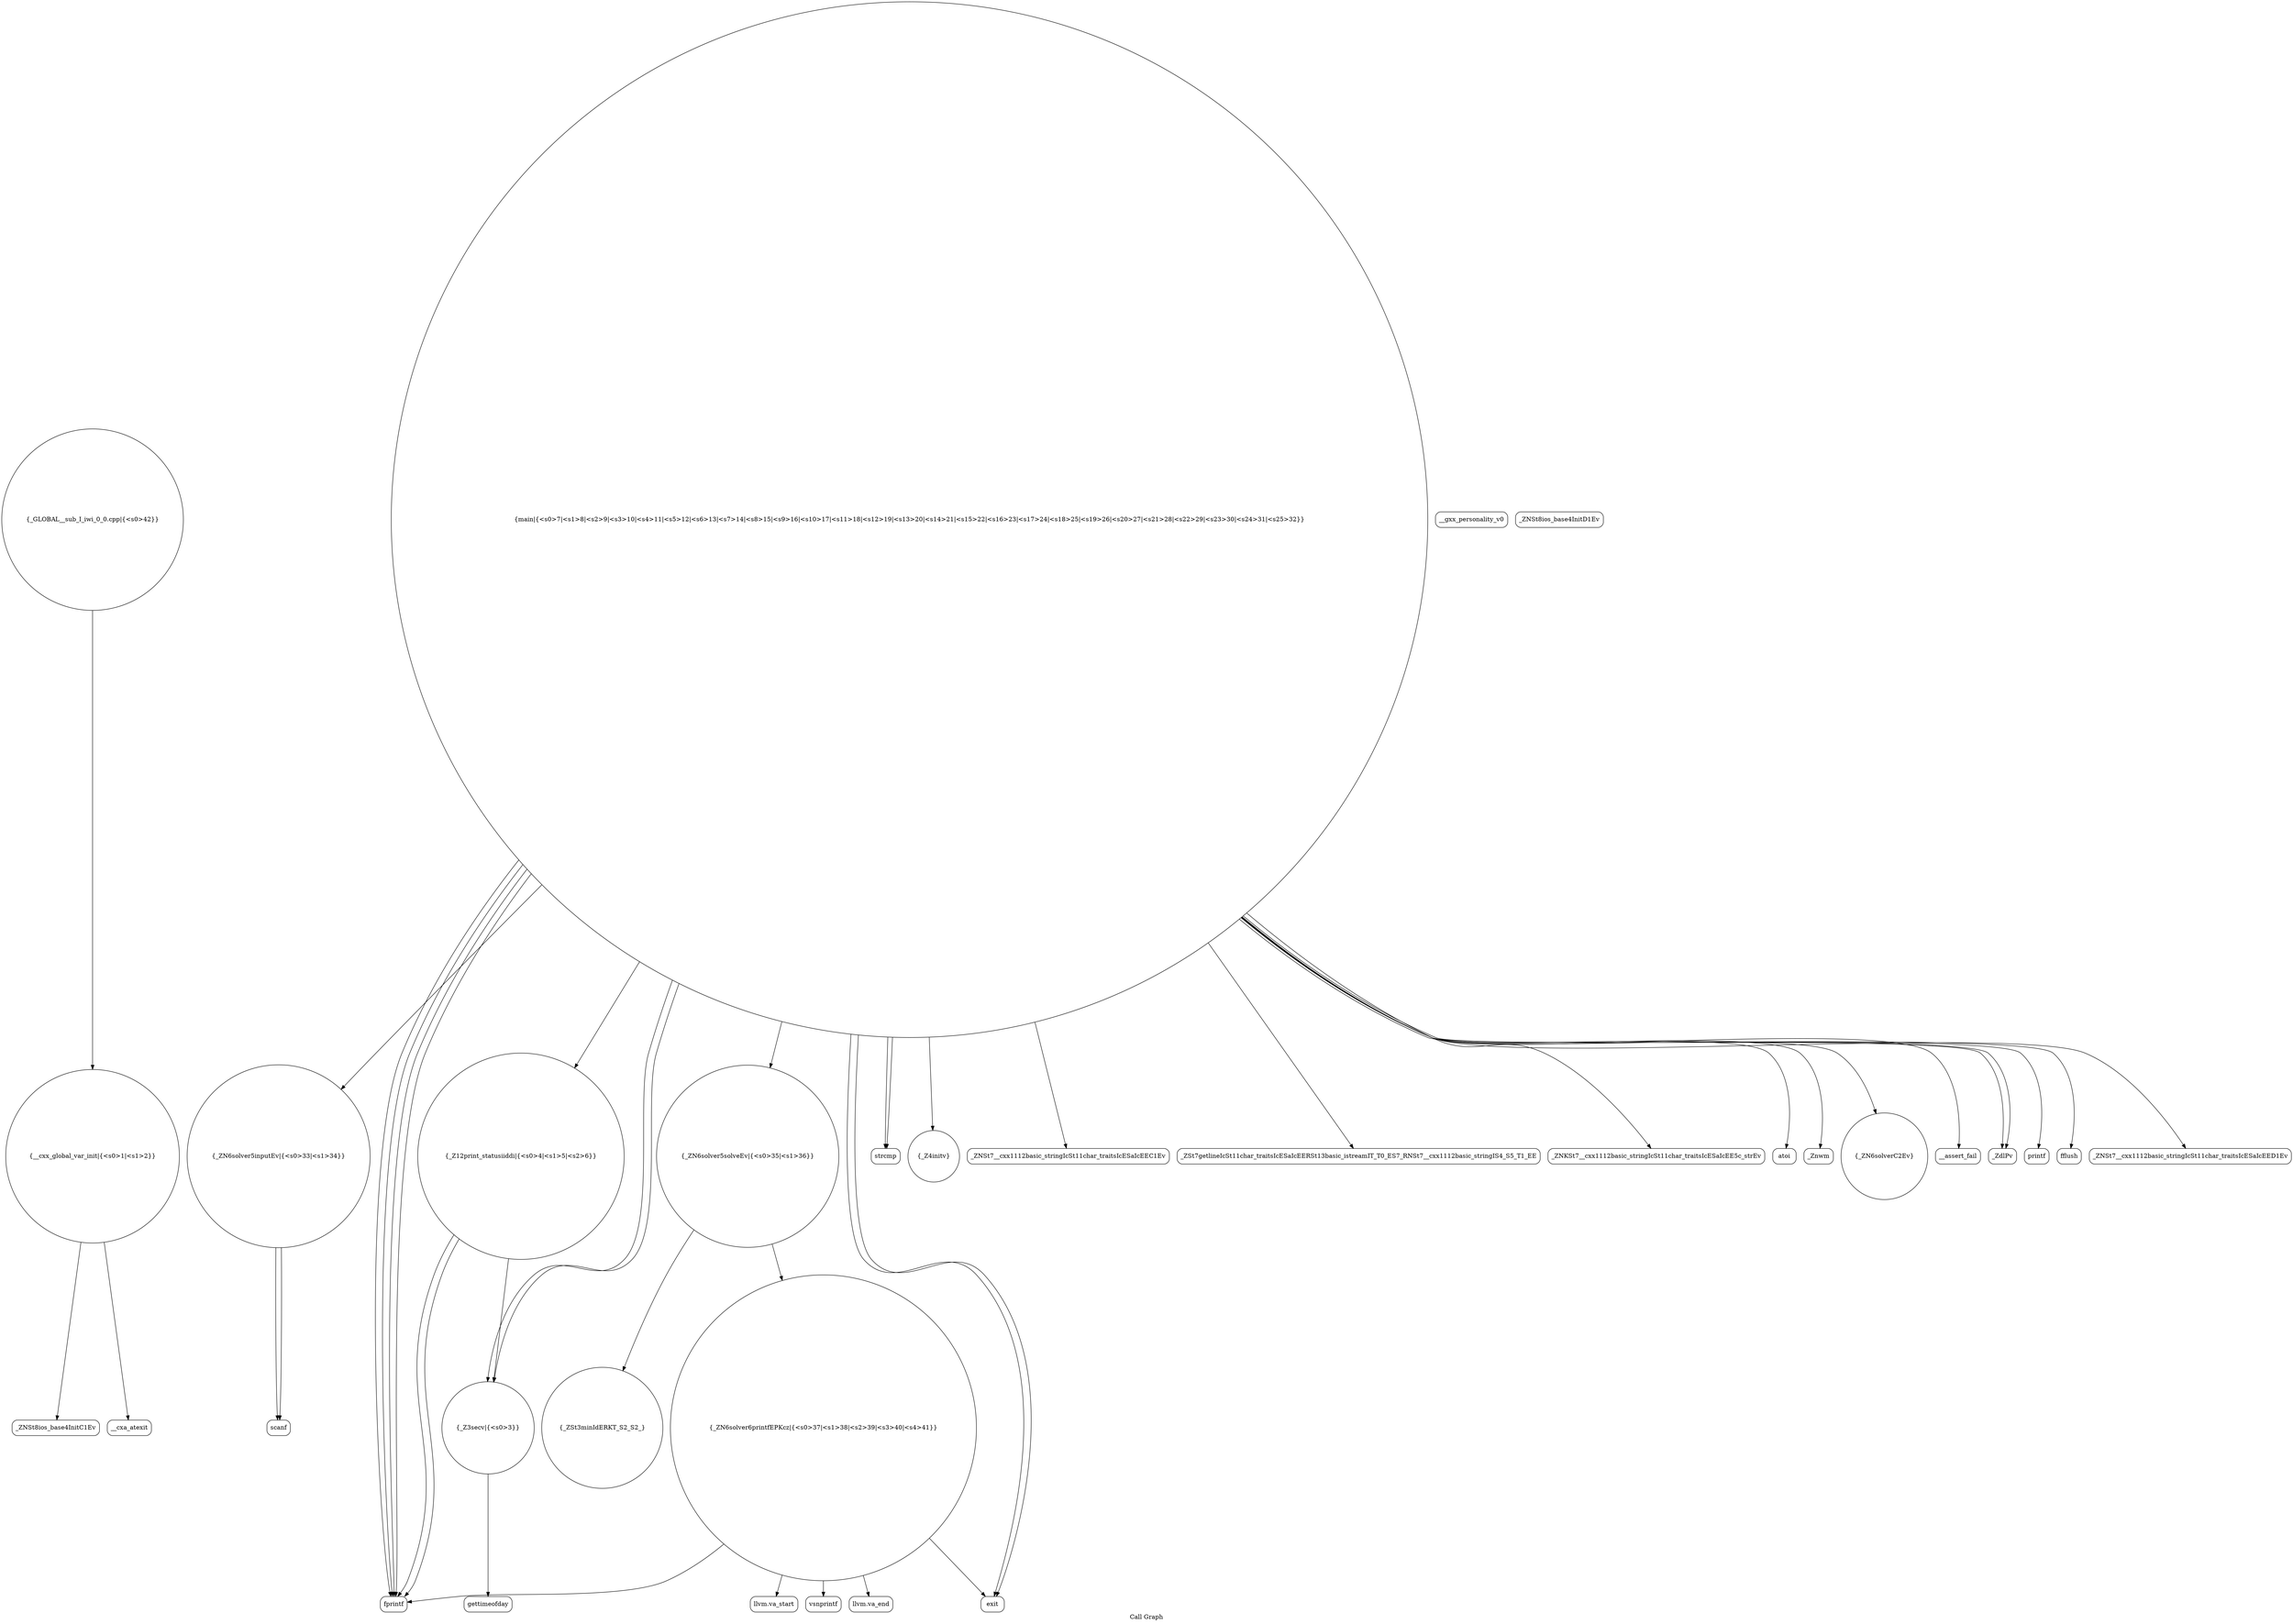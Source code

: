 digraph "Call Graph" {
	label="Call Graph";

	Node0x5597b0aa24b0 [shape=record,shape=circle,label="{__cxx_global_var_init|{<s0>1|<s1>2}}"];
	Node0x5597b0aa24b0:s0 -> Node0x5597b0aa2530[color=black];
	Node0x5597b0aa24b0:s1 -> Node0x5597b0b31b50[color=black];
	Node0x5597b0b326d0 [shape=record,shape=Mrecord,label="{scanf}"];
	Node0x5597b0b31d50 [shape=record,shape=circle,label="{_Z12print_statusiiddi|{<s0>4|<s1>5|<s2>6}}"];
	Node0x5597b0b31d50:s0 -> Node0x5597b0b31dd0[color=black];
	Node0x5597b0b31d50:s1 -> Node0x5597b0b31c50[color=black];
	Node0x5597b0b31d50:s2 -> Node0x5597b0b31dd0[color=black];
	Node0x5597b0b320d0 [shape=record,shape=Mrecord,label="{__gxx_personality_v0}"];
	Node0x5597b0b32450 [shape=record,shape=circle,label="{_ZN6solver5inputEv|{<s0>33|<s1>34}}"];
	Node0x5597b0b32450:s0 -> Node0x5597b0b326d0[color=black];
	Node0x5597b0b32450:s1 -> Node0x5597b0b326d0[color=black];
	Node0x5597b0b31ad0 [shape=record,shape=Mrecord,label="{_ZNSt8ios_base4InitD1Ev}"];
	Node0x5597b0b327d0 [shape=record,shape=circle,label="{_ZN6solver6printfEPKcz|{<s0>37|<s1>38|<s2>39|<s3>40|<s4>41}}"];
	Node0x5597b0b327d0:s0 -> Node0x5597b0b32850[color=black];
	Node0x5597b0b327d0:s1 -> Node0x5597b0b328d0[color=black];
	Node0x5597b0b327d0:s2 -> Node0x5597b0b32950[color=black];
	Node0x5597b0b327d0:s3 -> Node0x5597b0b31dd0[color=black];
	Node0x5597b0b327d0:s4 -> Node0x5597b0b31f50[color=black];
	Node0x5597b0b31e50 [shape=record,shape=circle,label="{main|{<s0>7|<s1>8|<s2>9|<s3>10|<s4>11|<s5>12|<s6>13|<s7>14|<s8>15|<s9>16|<s10>17|<s11>18|<s12>19|<s13>20|<s14>21|<s15>22|<s16>23|<s17>24|<s18>25|<s19>26|<s20>27|<s21>28|<s22>29|<s23>30|<s24>31|<s25>32}}"];
	Node0x5597b0b31e50:s0 -> Node0x5597b0b31ed0[color=black];
	Node0x5597b0b31e50:s1 -> Node0x5597b0b31ed0[color=black];
	Node0x5597b0b31e50:s2 -> Node0x5597b0b31dd0[color=black];
	Node0x5597b0b31e50:s3 -> Node0x5597b0b31f50[color=black];
	Node0x5597b0b31e50:s4 -> Node0x5597b0b31c50[color=black];
	Node0x5597b0b31e50:s5 -> Node0x5597b0b31bd0[color=black];
	Node0x5597b0b31e50:s6 -> Node0x5597b0b31c50[color=black];
	Node0x5597b0b31e50:s7 -> Node0x5597b0b31dd0[color=black];
	Node0x5597b0b31e50:s8 -> Node0x5597b0b31fd0[color=black];
	Node0x5597b0b31e50:s9 -> Node0x5597b0b32050[color=black];
	Node0x5597b0b31e50:s10 -> Node0x5597b0b321d0[color=black];
	Node0x5597b0b31e50:s11 -> Node0x5597b0b32150[color=black];
	Node0x5597b0b31e50:s12 -> Node0x5597b0b31dd0[color=black];
	Node0x5597b0b31e50:s13 -> Node0x5597b0b31d50[color=black];
	Node0x5597b0b31e50:s14 -> Node0x5597b0b32250[color=black];
	Node0x5597b0b31e50:s15 -> Node0x5597b0b322d0[color=black];
	Node0x5597b0b31e50:s16 -> Node0x5597b0b323d0[color=black];
	Node0x5597b0b31e50:s17 -> Node0x5597b0b32350[color=black];
	Node0x5597b0b31e50:s18 -> Node0x5597b0b32450[color=black];
	Node0x5597b0b31e50:s19 -> Node0x5597b0b324d0[color=black];
	Node0x5597b0b31e50:s20 -> Node0x5597b0b32550[color=black];
	Node0x5597b0b31e50:s21 -> Node0x5597b0b325d0[color=black];
	Node0x5597b0b31e50:s22 -> Node0x5597b0b32350[color=black];
	Node0x5597b0b31e50:s23 -> Node0x5597b0b31dd0[color=black];
	Node0x5597b0b31e50:s24 -> Node0x5597b0b31f50[color=black];
	Node0x5597b0b31e50:s25 -> Node0x5597b0b32650[color=black];
	Node0x5597b0b321d0 [shape=record,shape=Mrecord,label="{_ZNKSt7__cxx1112basic_stringIcSt11char_traitsIcESaIcEE5c_strEv}"];
	Node0x5597b0b32550 [shape=record,shape=Mrecord,label="{printf}"];
	Node0x5597b0b31bd0 [shape=record,shape=circle,label="{_Z4initv}"];
	Node0x5597b0b328d0 [shape=record,shape=Mrecord,label="{vsnprintf}"];
	Node0x5597b0b31f50 [shape=record,shape=Mrecord,label="{exit}"];
	Node0x5597b0b322d0 [shape=record,shape=circle,label="{_ZN6solverC2Ev}"];
	Node0x5597b0b32650 [shape=record,shape=Mrecord,label="{_ZNSt7__cxx1112basic_stringIcSt11char_traitsIcESaIcEED1Ev}"];
	Node0x5597b0b31cd0 [shape=record,shape=Mrecord,label="{gettimeofday}"];
	Node0x5597b0b329d0 [shape=record,shape=circle,label="{_GLOBAL__sub_I_iwi_0_0.cpp|{<s0>42}}"];
	Node0x5597b0b329d0:s0 -> Node0x5597b0aa24b0[color=black];
	Node0x5597b0b32050 [shape=record,shape=Mrecord,label="{_ZSt7getlineIcSt11char_traitsIcESaIcEERSt13basic_istreamIT_T0_ES7_RNSt7__cxx1112basic_stringIS4_S5_T1_EE}"];
	Node0x5597b0b323d0 [shape=record,shape=Mrecord,label="{__assert_fail}"];
	Node0x5597b0aa2530 [shape=record,shape=Mrecord,label="{_ZNSt8ios_base4InitC1Ev}"];
	Node0x5597b0b32750 [shape=record,shape=circle,label="{_ZSt3minIdERKT_S2_S2_}"];
	Node0x5597b0b31dd0 [shape=record,shape=Mrecord,label="{fprintf}"];
	Node0x5597b0b32150 [shape=record,shape=Mrecord,label="{atoi}"];
	Node0x5597b0b324d0 [shape=record,shape=circle,label="{_ZN6solver5solveEv|{<s0>35|<s1>36}}"];
	Node0x5597b0b324d0:s0 -> Node0x5597b0b32750[color=black];
	Node0x5597b0b324d0:s1 -> Node0x5597b0b327d0[color=black];
	Node0x5597b0b31b50 [shape=record,shape=Mrecord,label="{__cxa_atexit}"];
	Node0x5597b0b32850 [shape=record,shape=Mrecord,label="{llvm.va_start}"];
	Node0x5597b0b31ed0 [shape=record,shape=Mrecord,label="{strcmp}"];
	Node0x5597b0b32250 [shape=record,shape=Mrecord,label="{_Znwm}"];
	Node0x5597b0b325d0 [shape=record,shape=Mrecord,label="{fflush}"];
	Node0x5597b0b31c50 [shape=record,shape=circle,label="{_Z3secv|{<s0>3}}"];
	Node0x5597b0b31c50:s0 -> Node0x5597b0b31cd0[color=black];
	Node0x5597b0b32950 [shape=record,shape=Mrecord,label="{llvm.va_end}"];
	Node0x5597b0b31fd0 [shape=record,shape=Mrecord,label="{_ZNSt7__cxx1112basic_stringIcSt11char_traitsIcESaIcEEC1Ev}"];
	Node0x5597b0b32350 [shape=record,shape=Mrecord,label="{_ZdlPv}"];
}
